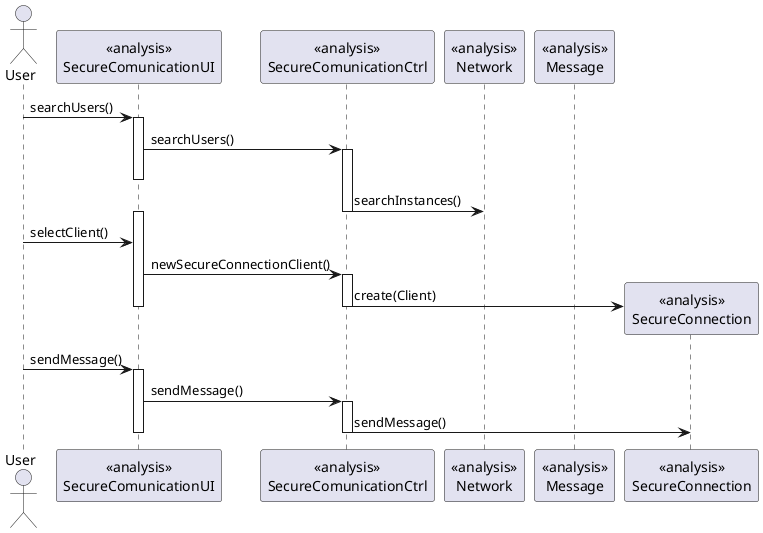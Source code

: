   @startuml doc-files/ipc06_01_analysis.png
  actor User
  participant "<<analysis>>\nSecureComunicationUI" as UI
  participant "<<analysis>>\nSecureComunicationCtrl" as ctrl
  participant "<<analysis>>\nNetwork" as net
  participant "<<analysis>>\nMessage" as msg
  participant "<<analysis>>\nSecureConnection" as connect
  User -> UI : searchUsers()
  activate UI
  UI -> ctrl : searchUsers()
  activate ctrl
  deactivate UI
  ctrl -> net : searchInstances()
  deactivate net
  deactivate ctrl
  activate UI
  User -> UI : selectClient()
  UI -> ctrl : newSecureConnectionClient()
  activate ctrl
  create connect
  ctrl -> connect : create(Client)
  deactivate ctrl
  deactivate UI
  User -> UI : sendMessage()
  activate UI
  UI -> ctrl : sendMessage()
  activate ctrl
  ctrl -> connect : sendMessage()
  deactivate ctrl
  deactivate UI
  @enduml
